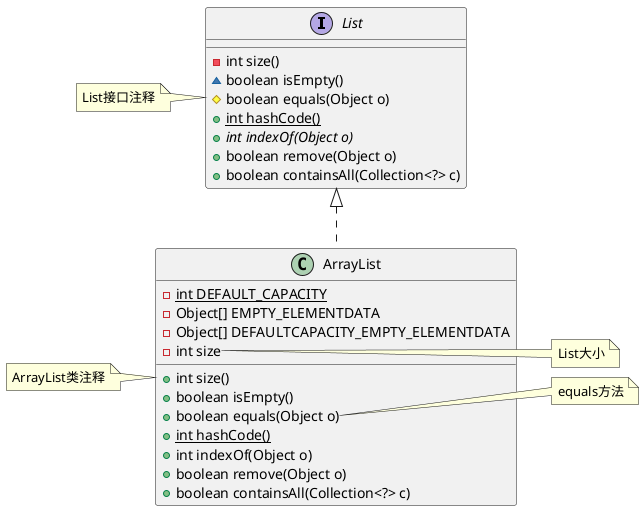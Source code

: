 @startuml
interface List {
    - int size()
    ~ boolean isEmpty()
    # boolean equals(Object o)
    + {static} int hashCode()
    + {abstract} int indexOf(Object o)
    + boolean remove(Object o)
    + boolean containsAll(Collection<?> c)
}
note left of List: List接口注释

class ArrayList {
    - {static} int DEFAULT_CAPACITY
    - Object[] EMPTY_ELEMENTDATA
    - Object[] DEFAULTCAPACITY_EMPTY_ELEMENTDATA
    - int size

    + int size()
    + boolean isEmpty()
    + boolean equals(Object o)
    + {static} int hashCode()
    + int indexOf(Object o)
    + boolean remove(Object o)
    + boolean containsAll(Collection<?> c)
}
note left of ArrayList: ArrayList类注释
note right of ArrayList::"size"
    List大小
end note
note right of ArrayList::"equals(Object o)"
    equals方法
end note

List <|.. ArrayList
@enduml
